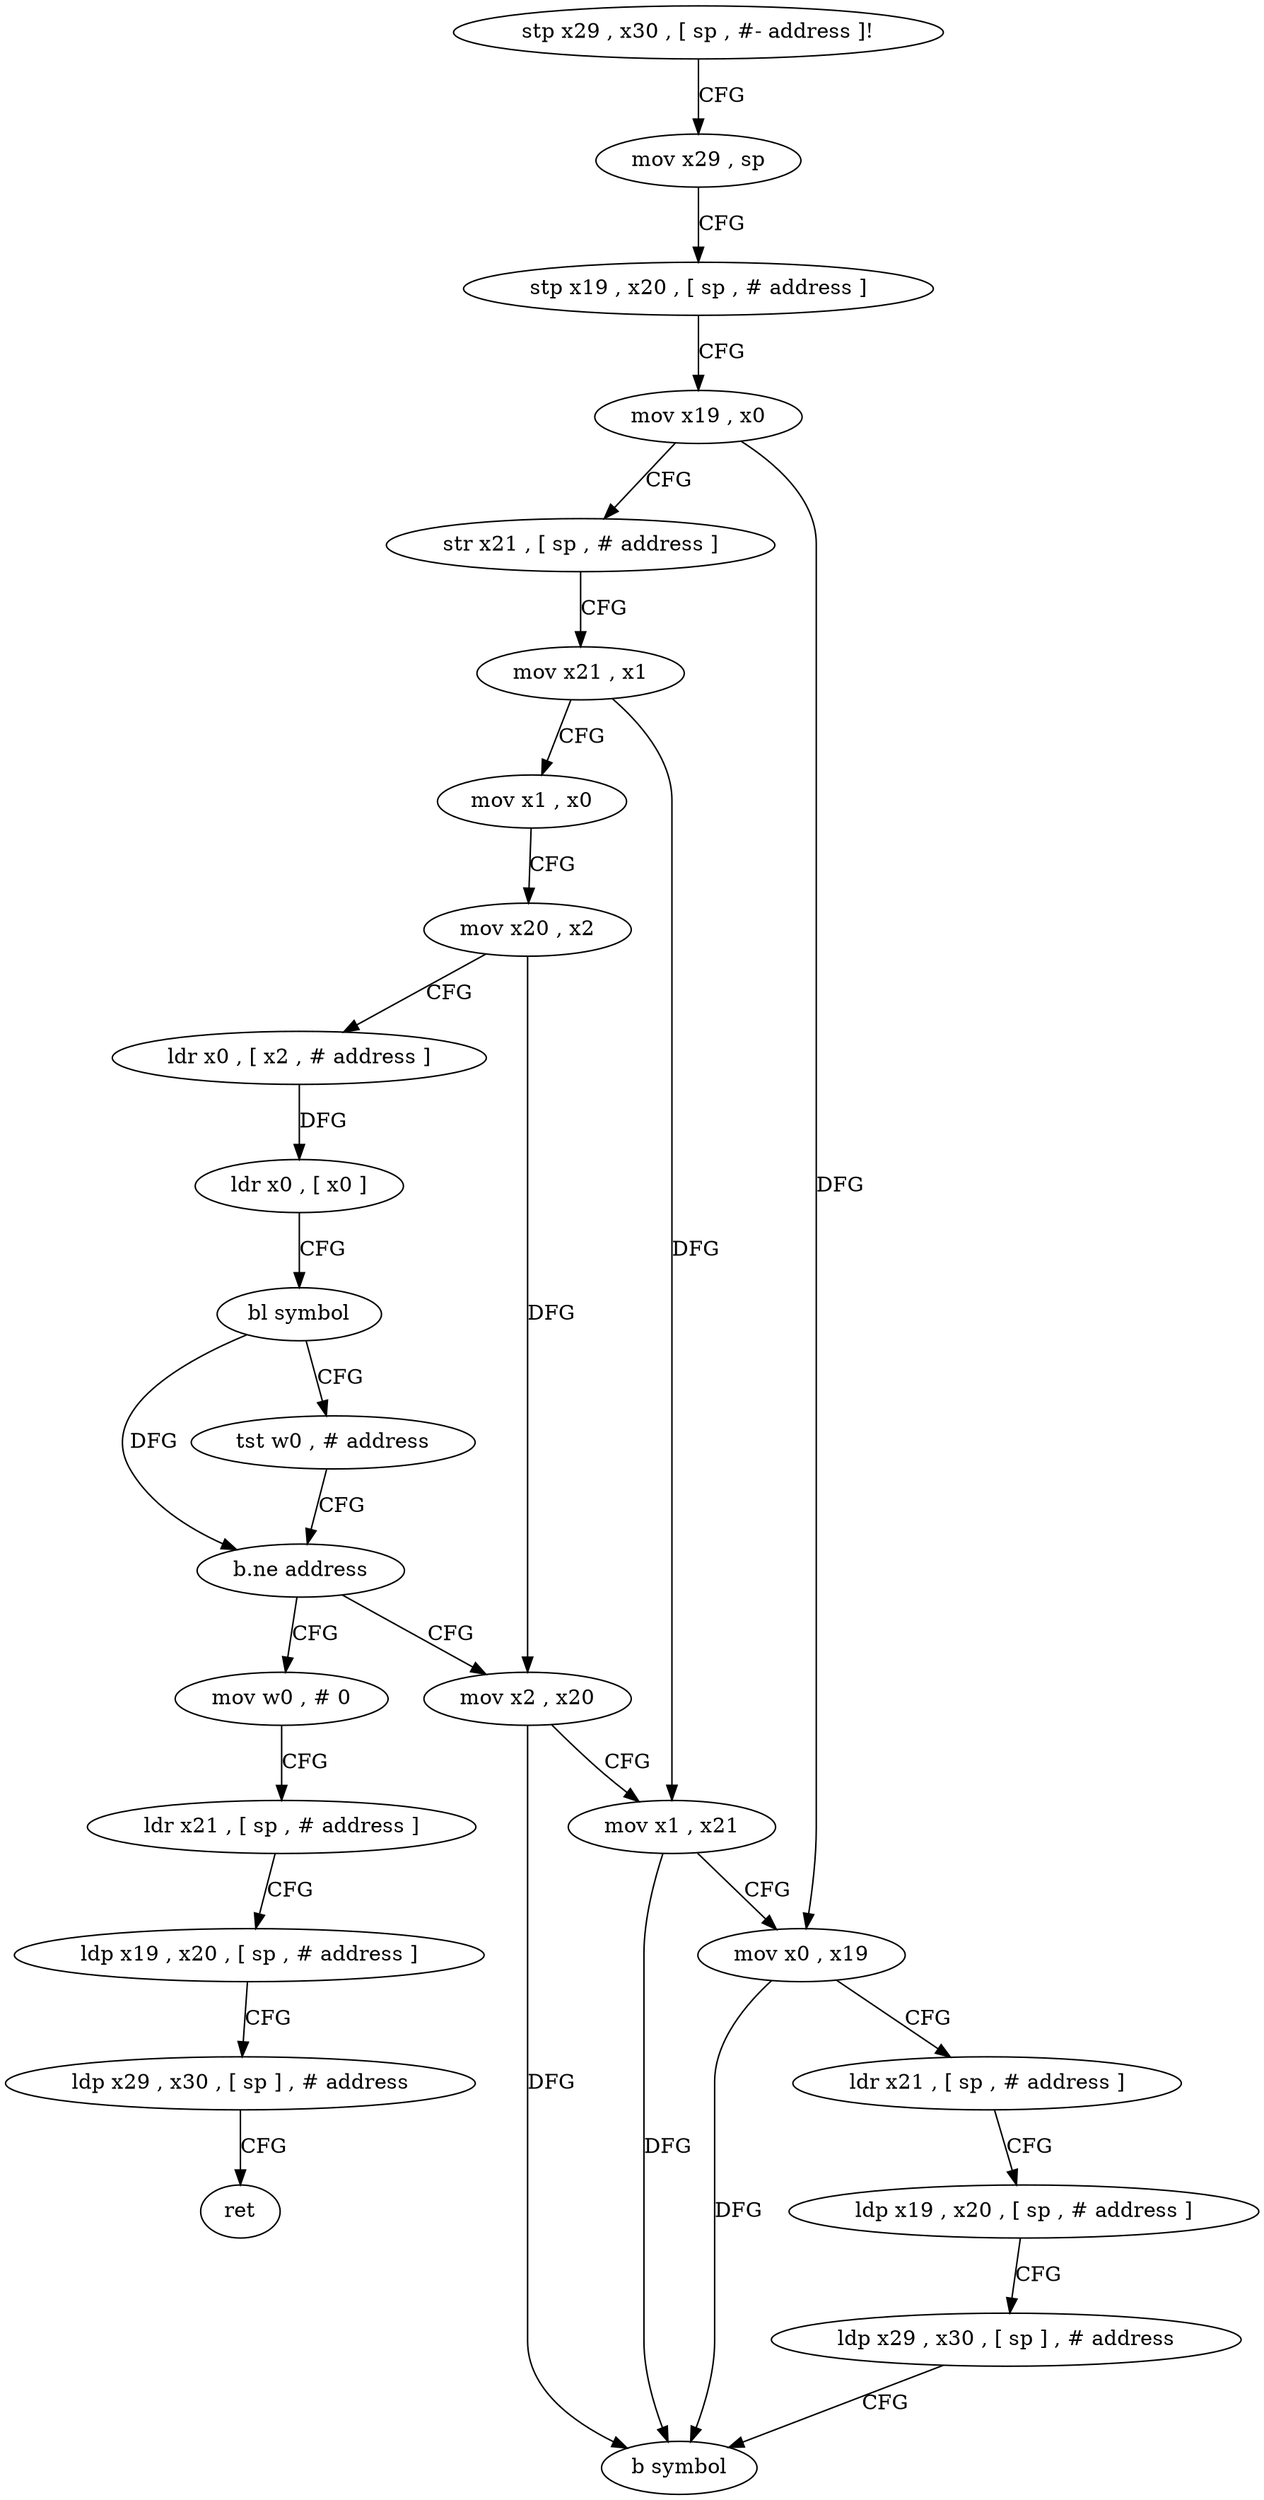 digraph "func" {
"4216360" [label = "stp x29 , x30 , [ sp , #- address ]!" ]
"4216364" [label = "mov x29 , sp" ]
"4216368" [label = "stp x19 , x20 , [ sp , # address ]" ]
"4216372" [label = "mov x19 , x0" ]
"4216376" [label = "str x21 , [ sp , # address ]" ]
"4216380" [label = "mov x21 , x1" ]
"4216384" [label = "mov x1 , x0" ]
"4216388" [label = "mov x20 , x2" ]
"4216392" [label = "ldr x0 , [ x2 , # address ]" ]
"4216396" [label = "ldr x0 , [ x0 ]" ]
"4216400" [label = "bl symbol" ]
"4216404" [label = "tst w0 , # address" ]
"4216408" [label = "b.ne address" ]
"4216432" [label = "mov x2 , x20" ]
"4216412" [label = "mov w0 , # 0" ]
"4216436" [label = "mov x1 , x21" ]
"4216440" [label = "mov x0 , x19" ]
"4216444" [label = "ldr x21 , [ sp , # address ]" ]
"4216448" [label = "ldp x19 , x20 , [ sp , # address ]" ]
"4216452" [label = "ldp x29 , x30 , [ sp ] , # address" ]
"4216456" [label = "b symbol" ]
"4216416" [label = "ldr x21 , [ sp , # address ]" ]
"4216420" [label = "ldp x19 , x20 , [ sp , # address ]" ]
"4216424" [label = "ldp x29 , x30 , [ sp ] , # address" ]
"4216428" [label = "ret" ]
"4216360" -> "4216364" [ label = "CFG" ]
"4216364" -> "4216368" [ label = "CFG" ]
"4216368" -> "4216372" [ label = "CFG" ]
"4216372" -> "4216376" [ label = "CFG" ]
"4216372" -> "4216440" [ label = "DFG" ]
"4216376" -> "4216380" [ label = "CFG" ]
"4216380" -> "4216384" [ label = "CFG" ]
"4216380" -> "4216436" [ label = "DFG" ]
"4216384" -> "4216388" [ label = "CFG" ]
"4216388" -> "4216392" [ label = "CFG" ]
"4216388" -> "4216432" [ label = "DFG" ]
"4216392" -> "4216396" [ label = "DFG" ]
"4216396" -> "4216400" [ label = "CFG" ]
"4216400" -> "4216404" [ label = "CFG" ]
"4216400" -> "4216408" [ label = "DFG" ]
"4216404" -> "4216408" [ label = "CFG" ]
"4216408" -> "4216432" [ label = "CFG" ]
"4216408" -> "4216412" [ label = "CFG" ]
"4216432" -> "4216436" [ label = "CFG" ]
"4216432" -> "4216456" [ label = "DFG" ]
"4216412" -> "4216416" [ label = "CFG" ]
"4216436" -> "4216440" [ label = "CFG" ]
"4216436" -> "4216456" [ label = "DFG" ]
"4216440" -> "4216444" [ label = "CFG" ]
"4216440" -> "4216456" [ label = "DFG" ]
"4216444" -> "4216448" [ label = "CFG" ]
"4216448" -> "4216452" [ label = "CFG" ]
"4216452" -> "4216456" [ label = "CFG" ]
"4216416" -> "4216420" [ label = "CFG" ]
"4216420" -> "4216424" [ label = "CFG" ]
"4216424" -> "4216428" [ label = "CFG" ]
}
